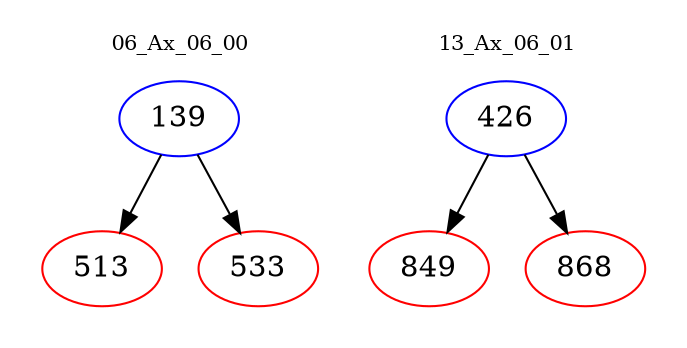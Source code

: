 digraph{
subgraph cluster_0 {
color = white
label = "06_Ax_06_00";
fontsize=10;
T0_139 [label="139", color="blue"]
T0_139 -> T0_513 [color="black"]
T0_513 [label="513", color="red"]
T0_139 -> T0_533 [color="black"]
T0_533 [label="533", color="red"]
}
subgraph cluster_1 {
color = white
label = "13_Ax_06_01";
fontsize=10;
T1_426 [label="426", color="blue"]
T1_426 -> T1_849 [color="black"]
T1_849 [label="849", color="red"]
T1_426 -> T1_868 [color="black"]
T1_868 [label="868", color="red"]
}
}

